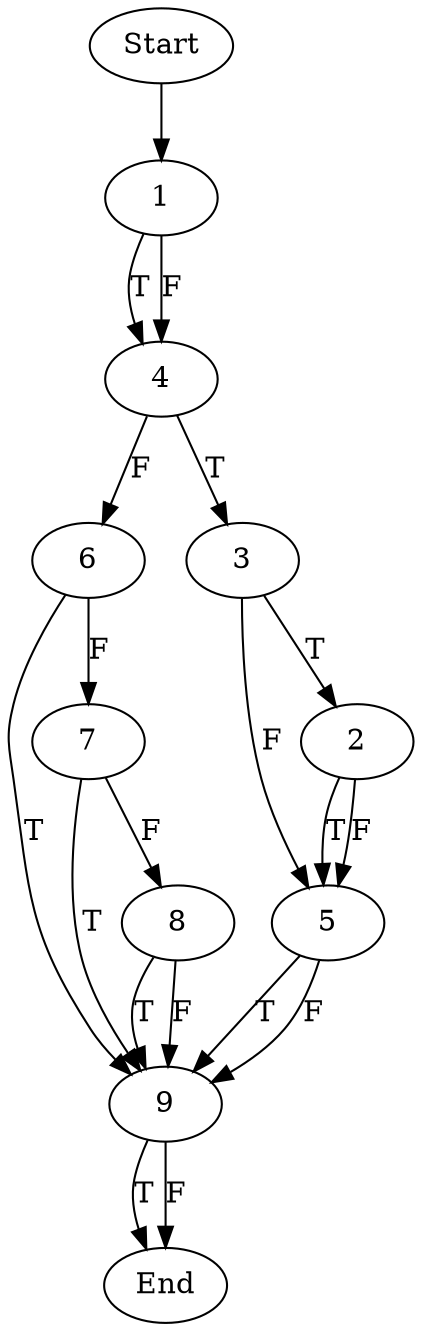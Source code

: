digraph CFG {
"Start" -> "1"	 
"9" -> "End" [label = "T"];
"9" -> "End" [label = "F"];
"8" -> "9" [label = "T"];
"8" -> "9" [label = "F"];
"7" -> "9" [label = "T"];
"7" -> "8" [label = "F"];
"6" -> "9" [label = "T"];
"6" -> "7" [label = "F"];
"5" -> "9" [label = "T"];
"5" -> "9" [label = "F"];
"4" -> "3" [label = "T"];
"4" -> "6" [label = "F"];
"3" -> "2" [label = "T"];
"3" -> "5" [label = "F"];
"2" -> "5" [label = "T"];
"2" -> "5" [label = "F"];
"1" -> "4" [label = "T"];
"1" -> "4" [label = "F"];
}

